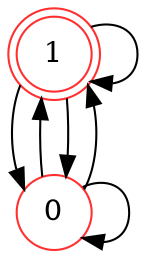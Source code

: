 digraph {   
    node [shape = doublecircle, color = firebrick1] 1 ;
    node [shape = circle];
    node [color= firebrick1];
    1 -> 0 -> 1 -> 0 -> 0 -> 1 -> 1;	
}